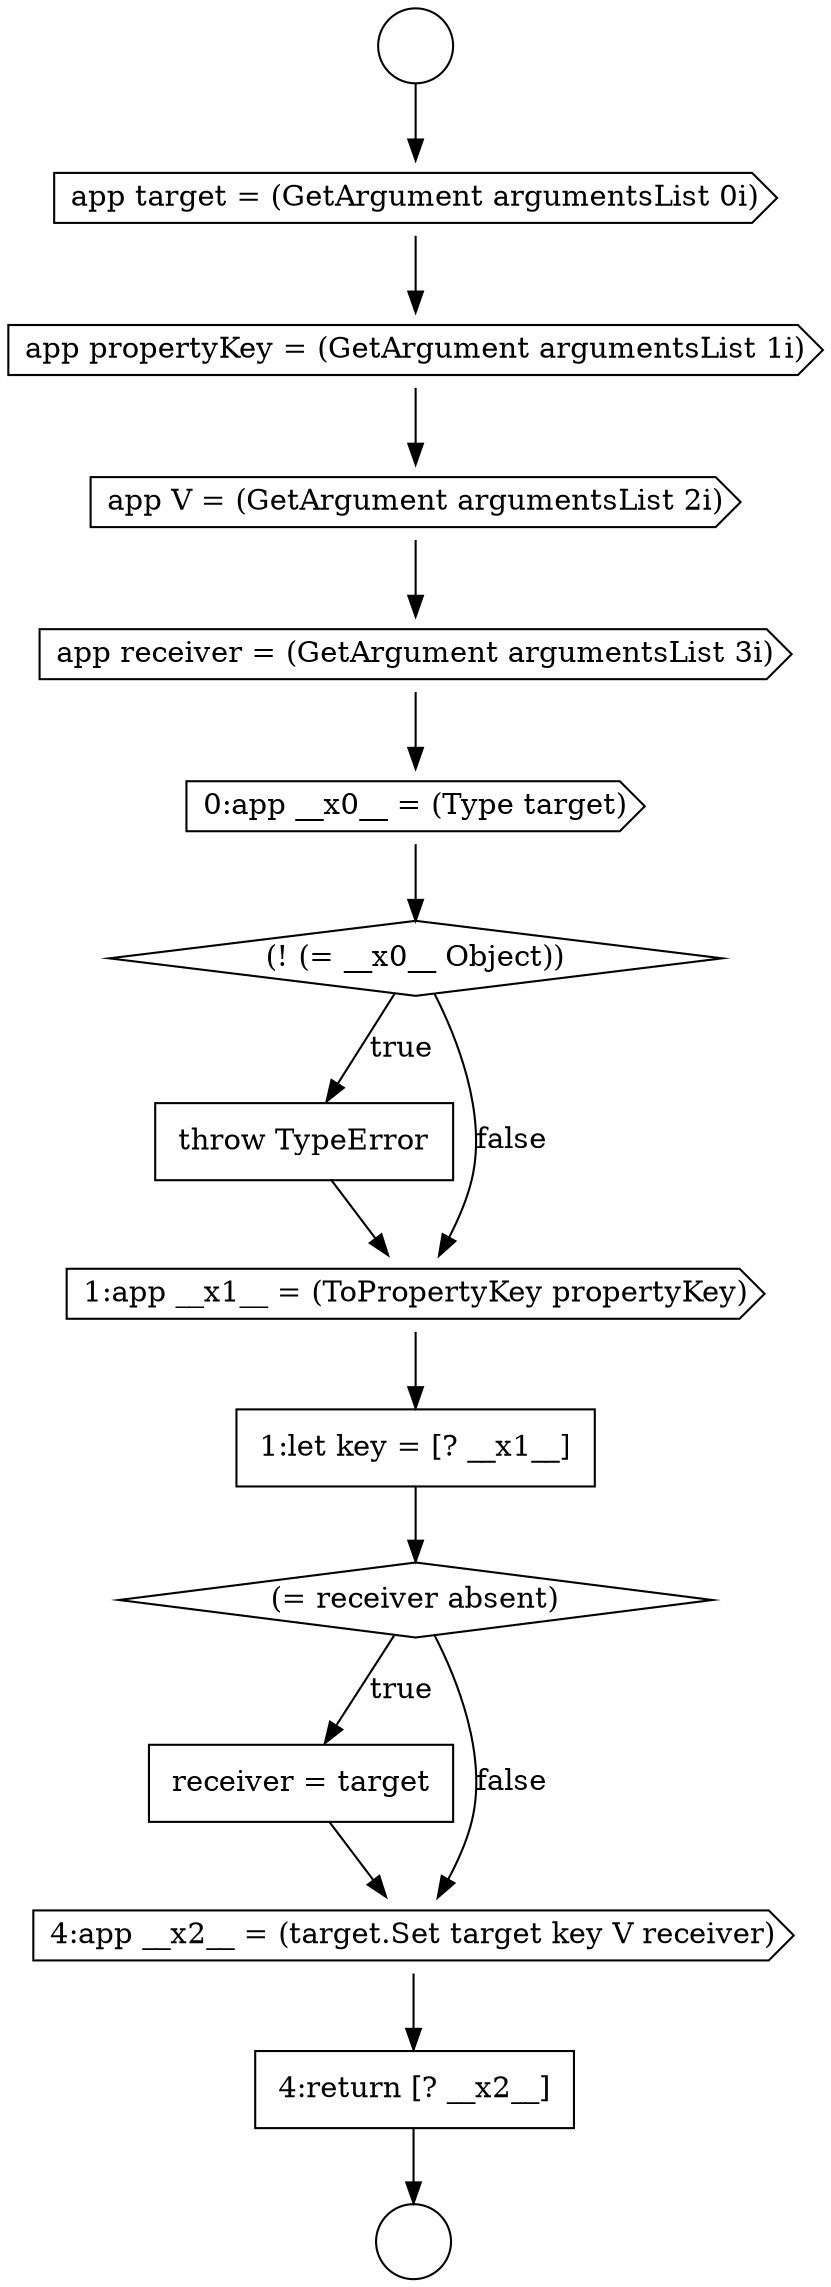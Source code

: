 digraph {
  node18706 [shape=diamond, label=<<font color="black">(= receiver absent)</font>> color="black" fillcolor="white" style=filled]
  node18705 [shape=none, margin=0, label=<<font color="black">
    <table border="0" cellborder="1" cellspacing="0" cellpadding="10">
      <tr><td align="left">1:let key = [? __x1__]</td></tr>
    </table>
  </font>> color="black" fillcolor="white" style=filled]
  node18697 [shape=cds, label=<<font color="black">app target = (GetArgument argumentsList 0i)</font>> color="black" fillcolor="white" style=filled]
  node18698 [shape=cds, label=<<font color="black">app propertyKey = (GetArgument argumentsList 1i)</font>> color="black" fillcolor="white" style=filled]
  node18707 [shape=none, margin=0, label=<<font color="black">
    <table border="0" cellborder="1" cellspacing="0" cellpadding="10">
      <tr><td align="left">receiver = target</td></tr>
    </table>
  </font>> color="black" fillcolor="white" style=filled]
  node18699 [shape=cds, label=<<font color="black">app V = (GetArgument argumentsList 2i)</font>> color="black" fillcolor="white" style=filled]
  node18703 [shape=none, margin=0, label=<<font color="black">
    <table border="0" cellborder="1" cellspacing="0" cellpadding="10">
      <tr><td align="left">throw TypeError</td></tr>
    </table>
  </font>> color="black" fillcolor="white" style=filled]
  node18700 [shape=cds, label=<<font color="black">app receiver = (GetArgument argumentsList 3i)</font>> color="black" fillcolor="white" style=filled]
  node18696 [shape=circle label=" " color="black" fillcolor="white" style=filled]
  node18701 [shape=cds, label=<<font color="black">0:app __x0__ = (Type target)</font>> color="black" fillcolor="white" style=filled]
  node18709 [shape=none, margin=0, label=<<font color="black">
    <table border="0" cellborder="1" cellspacing="0" cellpadding="10">
      <tr><td align="left">4:return [? __x2__]</td></tr>
    </table>
  </font>> color="black" fillcolor="white" style=filled]
  node18704 [shape=cds, label=<<font color="black">1:app __x1__ = (ToPropertyKey propertyKey)</font>> color="black" fillcolor="white" style=filled]
  node18695 [shape=circle label=" " color="black" fillcolor="white" style=filled]
  node18708 [shape=cds, label=<<font color="black">4:app __x2__ = (target.Set target key V receiver)</font>> color="black" fillcolor="white" style=filled]
  node18702 [shape=diamond, label=<<font color="black">(! (= __x0__ Object))</font>> color="black" fillcolor="white" style=filled]
  node18702 -> node18703 [label=<<font color="black">true</font>> color="black"]
  node18702 -> node18704 [label=<<font color="black">false</font>> color="black"]
  node18705 -> node18706 [ color="black"]
  node18699 -> node18700 [ color="black"]
  node18704 -> node18705 [ color="black"]
  node18708 -> node18709 [ color="black"]
  node18697 -> node18698 [ color="black"]
  node18700 -> node18701 [ color="black"]
  node18707 -> node18708 [ color="black"]
  node18709 -> node18696 [ color="black"]
  node18706 -> node18707 [label=<<font color="black">true</font>> color="black"]
  node18706 -> node18708 [label=<<font color="black">false</font>> color="black"]
  node18701 -> node18702 [ color="black"]
  node18703 -> node18704 [ color="black"]
  node18695 -> node18697 [ color="black"]
  node18698 -> node18699 [ color="black"]
}
